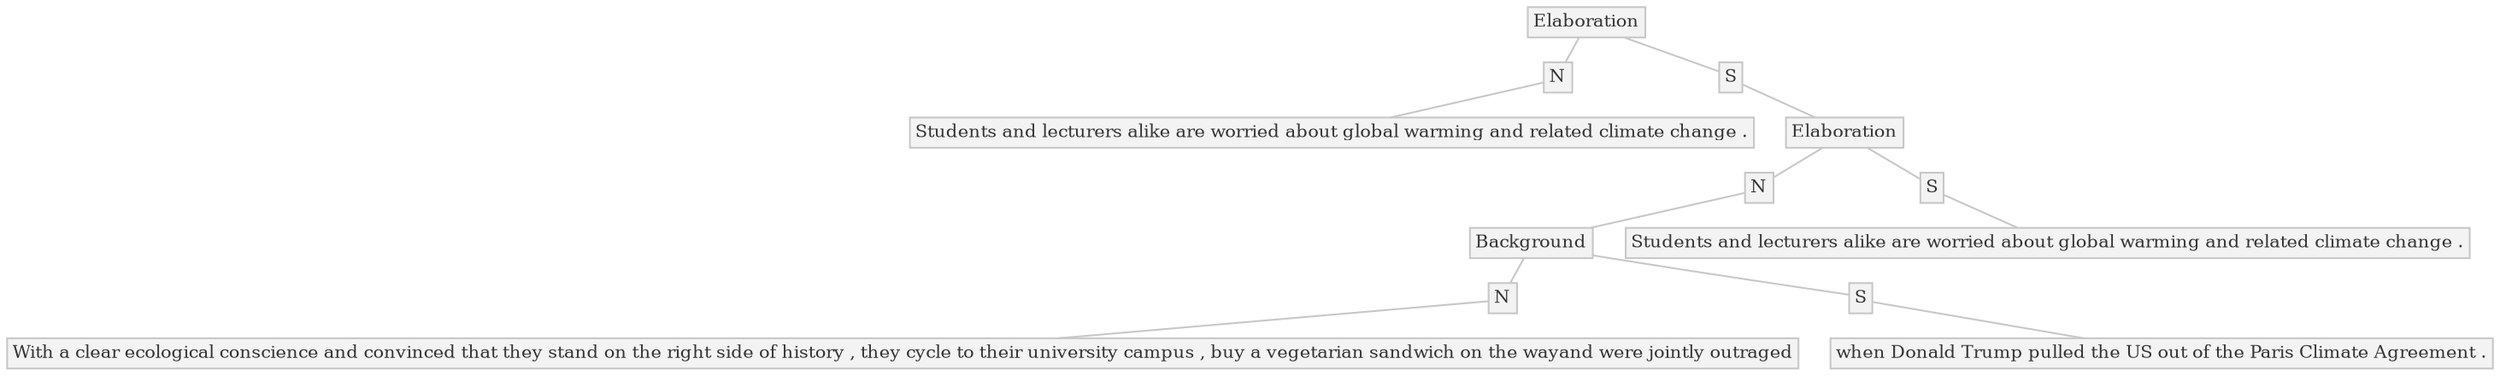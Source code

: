 digraph{ranksep=0.2;node[shape=box,width=0.05,height=0.05,margin=0.04,color="#C7C7C7",style=filled,fillcolor="#F3F3F3",fontsize=10,fontcolor="#333333"];edge[penwidth=1,arrowhead=none,color="#C7C7C8"];n0[label="Elaboration"];n1[label="N"];n2[label="Students and lecturers alike are worried about global warming and related climate change ."];n3[label="S"];n4[label="Elaboration"];n5[label="N"];n6[label="Background"];n7[label="N"];n8[label="With a clear ecological conscience and convinced that they stand on the right side of history , they cycle to their university campus , buy a vegetarian sandwich on the wayand were jointly outraged"];n9[label="S"];n10[label="when Donald Trump pulled the US out of the Paris Climate Agreement ."];n11[label="S"];n12[label="Students and lecturers alike are worried about global warming and related climate change ."];n0->n1;n1->n2;n0->n3;n3->n4;n4->n5;n5->n6;n6->n7;n7->n8;n6->n9;n9->n10;n4->n11;n11->n12;}


